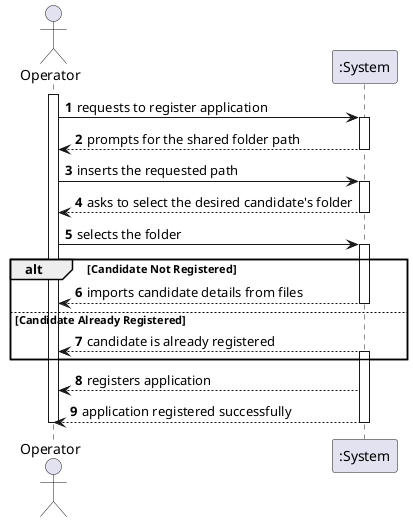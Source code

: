 @startuml US2002_SSD

autonumber

actor Operator as "Operator"

activate Operator

Operator -> ":System" : requests to register application
activate ":System"

":System" --> Operator : prompts for the shared folder path
deactivate ":System"

Operator -> ":System" : inserts the requested path
activate ":System"

":System" --> Operator : asks to select the desired candidate's folder
deactivate ":System"

Operator -> ":System" : selects the folder
activate ":System"

alt Candidate Not Registered

    ":System" --> Operator : imports candidate details from files
    deactivate ":System"
else Candidate Already Registered
    ":System" --> Operator : candidate is already registered
    activate ":System"
end

":System" --> Operator  : registers application
":System" --> Operator : application registered successfully

deactivate ":System"
deactivate Operator

@enduml

